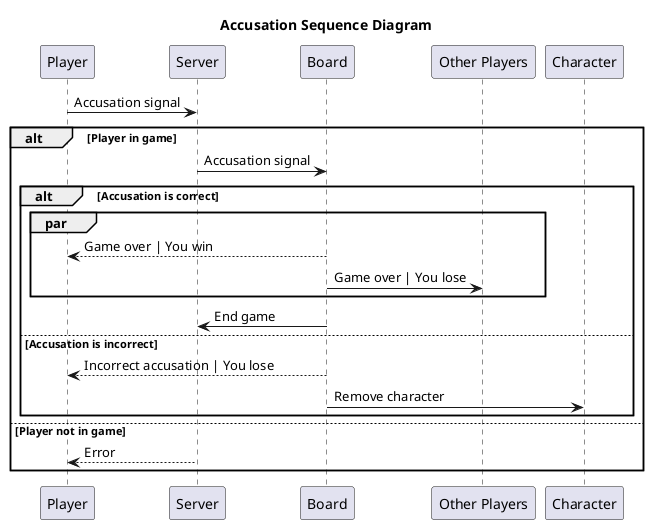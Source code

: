 @startuml Sequence Diagram
title Accusation Sequence Diagram
Player -> Server: Accusation signal
alt Player in game
    Server -> Board: Accusation signal
    alt Accusation is correct
        par
            Board --> Player: Game over | You win
            Board -> "Other Players": Game over | You lose
        end
            Board -> Server: End game
    else Accusation is incorrect
        Board --> Player: Incorrect accusation | You lose
        Board -> Character: Remove character
    end
else Player not in game
    Server --> Player: Error
end
@enduml